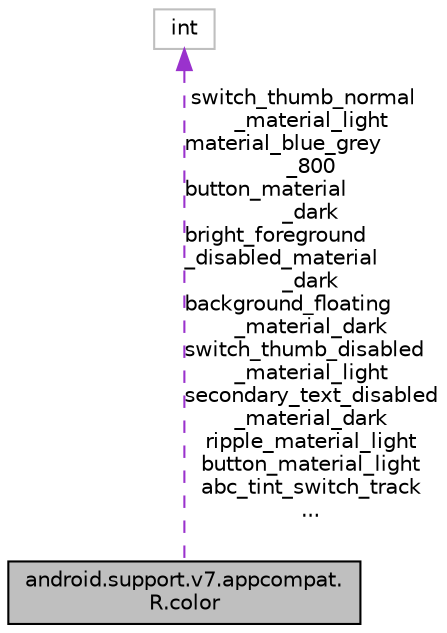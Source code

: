 digraph "android.support.v7.appcompat.R.color"
{
 // INTERACTIVE_SVG=YES
 // LATEX_PDF_SIZE
  edge [fontname="Helvetica",fontsize="10",labelfontname="Helvetica",labelfontsize="10"];
  node [fontname="Helvetica",fontsize="10",shape=record];
  Node1 [label="android.support.v7.appcompat.\lR.color",height=0.2,width=0.4,color="black", fillcolor="grey75", style="filled", fontcolor="black",tooltip=" "];
  Node2 -> Node1 [dir="back",color="darkorchid3",fontsize="10",style="dashed",label=" switch_thumb_normal\l_material_light\nmaterial_blue_grey\l_800\nbutton_material\l_dark\nbright_foreground\l_disabled_material\l_dark\nbackground_floating\l_material_dark\nswitch_thumb_disabled\l_material_light\nsecondary_text_disabled\l_material_dark\nripple_material_light\nbutton_material_light\nabc_tint_switch_track\n..." ,fontname="Helvetica"];
  Node2 [label="int",height=0.2,width=0.4,color="grey75", fillcolor="white", style="filled",tooltip=" "];
}
